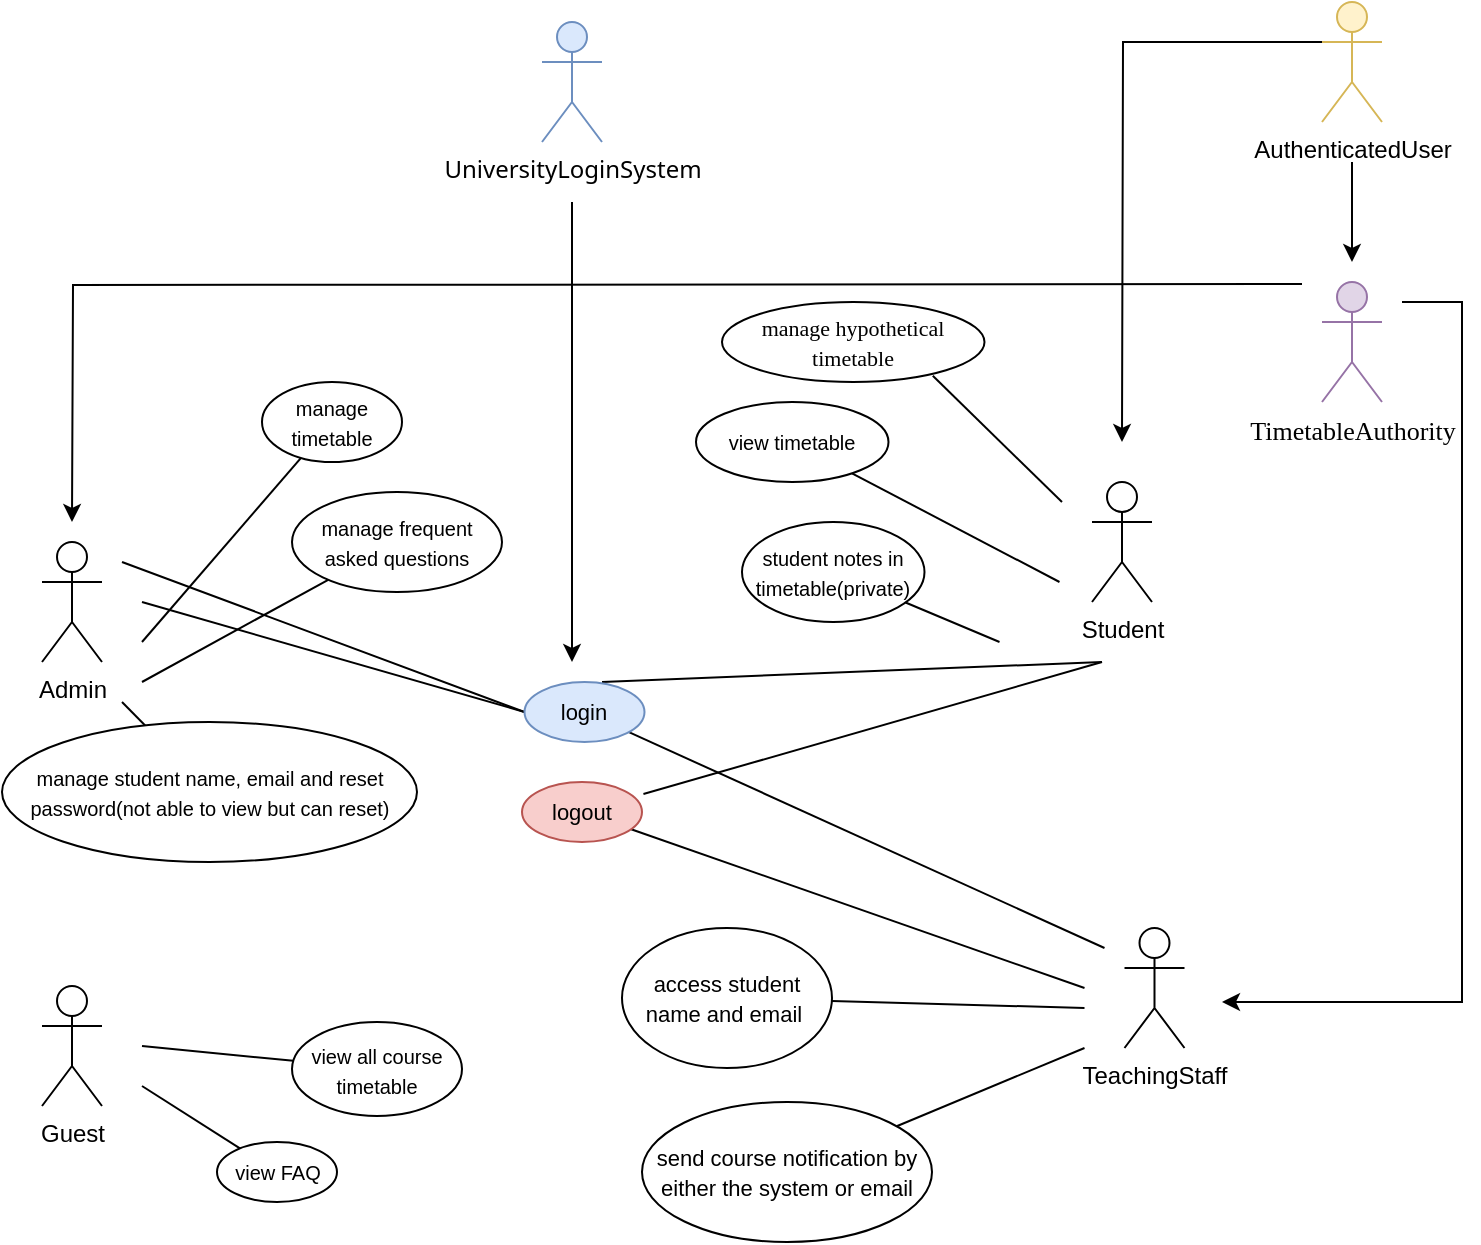 <mxfile version="26.0.10">
  <diagram name="Page-1" id="ditq6TT-ULRenWaYCBOm">
    <mxGraphModel dx="1331" dy="1849" grid="1" gridSize="10" guides="1" tooltips="1" connect="1" arrows="1" fold="1" page="1" pageScale="1" pageWidth="850" pageHeight="1100" background="none" math="0" shadow="0">
      <root>
        <mxCell id="0" />
        <mxCell id="1" parent="0" />
        <mxCell id="n8QMbI-Mnah7mbgpFxKV-7" value="Admin" style="shape=umlActor;verticalLabelPosition=bottom;verticalAlign=top;html=1;" parent="1" vertex="1">
          <mxGeometry x="110" y="190" width="30" height="60" as="geometry" />
        </mxCell>
        <mxCell id="n8QMbI-Mnah7mbgpFxKV-12" value="" style="endArrow=none;html=1;rounded=0;entryX=0;entryY=0.5;entryDx=0;entryDy=0;" parent="1" target="n8QMbI-Mnah7mbgpFxKV-41" edge="1">
          <mxGeometry width="50" height="50" relative="1" as="geometry">
            <mxPoint x="150" y="200" as="sourcePoint" />
            <mxPoint x="183" y="130" as="targetPoint" />
          </mxGeometry>
        </mxCell>
        <mxCell id="n8QMbI-Mnah7mbgpFxKV-14" value="" style="endArrow=none;html=1;rounded=0;entryX=0;entryY=0.5;entryDx=0;entryDy=0;" parent="1" target="n8QMbI-Mnah7mbgpFxKV-41" edge="1">
          <mxGeometry width="50" height="50" relative="1" as="geometry">
            <mxPoint x="160" y="220" as="sourcePoint" />
            <mxPoint x="209.524" y="168.524" as="targetPoint" />
          </mxGeometry>
        </mxCell>
        <mxCell id="n8QMbI-Mnah7mbgpFxKV-16" value="" style="endArrow=none;html=1;rounded=0;" parent="1" target="n8QMbI-Mnah7mbgpFxKV-17" edge="1">
          <mxGeometry width="50" height="50" relative="1" as="geometry">
            <mxPoint x="160" y="240" as="sourcePoint" />
            <mxPoint x="210" y="280" as="targetPoint" />
          </mxGeometry>
        </mxCell>
        <mxCell id="n8QMbI-Mnah7mbgpFxKV-17" value="&lt;span style=&quot;font-size: 10px;&quot;&gt;manage timetable&lt;/span&gt;" style="ellipse;whiteSpace=wrap;html=1;" parent="1" vertex="1">
          <mxGeometry x="220" y="110" width="70" height="40" as="geometry" />
        </mxCell>
        <mxCell id="n8QMbI-Mnah7mbgpFxKV-18" value="Student" style="shape=umlActor;verticalLabelPosition=bottom;verticalAlign=top;html=1;" parent="1" vertex="1">
          <mxGeometry x="635" y="160" width="30" height="60" as="geometry" />
        </mxCell>
        <mxCell id="n8QMbI-Mnah7mbgpFxKV-19" value="" style="endArrow=none;html=1;rounded=0;entryX=0.646;entryY=0;entryDx=0;entryDy=0;entryPerimeter=0;" parent="1" target="n8QMbI-Mnah7mbgpFxKV-41" edge="1">
          <mxGeometry width="50" height="50" relative="1" as="geometry">
            <mxPoint x="640" y="250" as="sourcePoint" />
            <mxPoint x="489.931" y="132.323" as="targetPoint" />
          </mxGeometry>
        </mxCell>
        <mxCell id="n8QMbI-Mnah7mbgpFxKV-21" value="" style="endArrow=none;html=1;rounded=0;entryX=1.012;entryY=0.201;entryDx=0;entryDy=0;entryPerimeter=0;" parent="1" target="n8QMbI-Mnah7mbgpFxKV-43" edge="1">
          <mxGeometry width="50" height="50" relative="1" as="geometry">
            <mxPoint x="640" y="250" as="sourcePoint" />
            <mxPoint x="565.003" y="270.0" as="targetPoint" />
          </mxGeometry>
        </mxCell>
        <mxCell id="n8QMbI-Mnah7mbgpFxKV-23" value="" style="endArrow=none;html=1;rounded=0;" parent="1" target="n8QMbI-Mnah7mbgpFxKV-24" edge="1">
          <mxGeometry width="50" height="50" relative="1" as="geometry">
            <mxPoint x="618.75" y="210" as="sourcePoint" />
            <mxPoint x="461.25" y="260" as="targetPoint" />
          </mxGeometry>
        </mxCell>
        <mxCell id="n8QMbI-Mnah7mbgpFxKV-24" value="&lt;font style=&quot;font-size: 10px;&quot;&gt;view timetable&lt;/font&gt;" style="ellipse;whiteSpace=wrap;html=1;" parent="1" vertex="1">
          <mxGeometry x="437" y="120" width="96.25" height="40" as="geometry" />
        </mxCell>
        <mxCell id="n8QMbI-Mnah7mbgpFxKV-32" value="Guest" style="shape=umlActor;verticalLabelPosition=bottom;verticalAlign=top;html=1;" parent="1" vertex="1">
          <mxGeometry x="110" y="412" width="30" height="60" as="geometry" />
        </mxCell>
        <mxCell id="n8QMbI-Mnah7mbgpFxKV-35" value="" style="endArrow=none;html=1;rounded=0;" parent="1" target="n8QMbI-Mnah7mbgpFxKV-36" edge="1">
          <mxGeometry width="50" height="50" relative="1" as="geometry">
            <mxPoint x="160" y="442" as="sourcePoint" />
            <mxPoint x="215" y="462" as="targetPoint" />
          </mxGeometry>
        </mxCell>
        <mxCell id="n8QMbI-Mnah7mbgpFxKV-36" value="&lt;font style=&quot;font-size: 10px;&quot;&gt;view all course timetable&lt;/font&gt;" style="ellipse;whiteSpace=wrap;html=1;" parent="1" vertex="1">
          <mxGeometry x="235" y="430" width="85" height="47" as="geometry" />
        </mxCell>
        <mxCell id="n8QMbI-Mnah7mbgpFxKV-37" value="" style="endArrow=none;html=1;rounded=0;" parent="1" target="n8QMbI-Mnah7mbgpFxKV-38" edge="1">
          <mxGeometry width="50" height="50" relative="1" as="geometry">
            <mxPoint x="160" y="462" as="sourcePoint" />
            <mxPoint x="210" y="502" as="targetPoint" />
          </mxGeometry>
        </mxCell>
        <mxCell id="n8QMbI-Mnah7mbgpFxKV-38" value="&lt;font style=&quot;font-size: 10px;&quot;&gt;view FAQ&lt;/font&gt;" style="ellipse;whiteSpace=wrap;html=1;" parent="1" vertex="1">
          <mxGeometry x="197.5" y="490" width="60" height="30" as="geometry" />
        </mxCell>
        <mxCell id="n8QMbI-Mnah7mbgpFxKV-39" value="TeachingSta&lt;span style=&quot;background-color: transparent; color: light-dark(rgb(0, 0, 0), rgb(255, 255, 255));&quot;&gt;ff&lt;/span&gt;" style="shape=umlActor;verticalLabelPosition=bottom;verticalAlign=top;html=1;" parent="1" vertex="1">
          <mxGeometry x="651.25" y="383" width="30" height="60" as="geometry" />
        </mxCell>
        <mxCell id="n8QMbI-Mnah7mbgpFxKV-40" value="" style="endArrow=none;html=1;rounded=0;" parent="1" target="n8QMbI-Mnah7mbgpFxKV-41" edge="1">
          <mxGeometry width="50" height="50" relative="1" as="geometry">
            <mxPoint x="641.25" y="393" as="sourcePoint" />
            <mxPoint x="425" y="400" as="targetPoint" />
          </mxGeometry>
        </mxCell>
        <mxCell id="n8QMbI-Mnah7mbgpFxKV-41" value="&lt;font style=&quot;font-size: 11px;&quot;&gt;login&lt;/font&gt;" style="ellipse;whiteSpace=wrap;html=1;fillColor=#dae8fc;strokeColor=#6c8ebf;" parent="1" vertex="1">
          <mxGeometry x="351.25" y="260" width="60" height="30" as="geometry" />
        </mxCell>
        <mxCell id="n8QMbI-Mnah7mbgpFxKV-42" value="" style="endArrow=none;html=1;rounded=0;" parent="1" target="n8QMbI-Mnah7mbgpFxKV-43" edge="1">
          <mxGeometry width="50" height="50" relative="1" as="geometry">
            <mxPoint x="631.25" y="413" as="sourcePoint" />
            <mxPoint x="440" y="450" as="targetPoint" />
          </mxGeometry>
        </mxCell>
        <mxCell id="n8QMbI-Mnah7mbgpFxKV-43" value="&lt;font style=&quot;font-size: 11px;&quot;&gt;logout&lt;/font&gt;" style="ellipse;whiteSpace=wrap;html=1;fillColor=#f8cecc;strokeColor=#b85450;" parent="1" vertex="1">
          <mxGeometry x="350" y="310" width="60" height="30" as="geometry" />
        </mxCell>
        <mxCell id="n8QMbI-Mnah7mbgpFxKV-44" value="" style="endArrow=none;html=1;rounded=0;" parent="1" target="n8QMbI-Mnah7mbgpFxKV-45" edge="1">
          <mxGeometry width="50" height="50" relative="1" as="geometry">
            <mxPoint x="631.25" y="423" as="sourcePoint" />
            <mxPoint x="435" y="490" as="targetPoint" />
          </mxGeometry>
        </mxCell>
        <mxCell id="n8QMbI-Mnah7mbgpFxKV-45" value="&lt;span style=&quot;font-size: 11px;&quot;&gt;access student name and email&amp;nbsp;&lt;/span&gt;" style="ellipse;whiteSpace=wrap;html=1;" parent="1" vertex="1">
          <mxGeometry x="400" y="383" width="105" height="70" as="geometry" />
        </mxCell>
        <mxCell id="7FpSeeh1Pcn80eOHS-ui-1" value="" style="endArrow=none;html=1;rounded=0;" parent="1" target="7FpSeeh1Pcn80eOHS-ui-2" edge="1">
          <mxGeometry width="50" height="50" relative="1" as="geometry">
            <mxPoint x="160" y="260" as="sourcePoint" />
            <mxPoint x="215" y="335" as="targetPoint" />
          </mxGeometry>
        </mxCell>
        <mxCell id="7FpSeeh1Pcn80eOHS-ui-2" value="&lt;span style=&quot;font-size: 10px;&quot;&gt;manage frequent asked questions&lt;/span&gt;" style="ellipse;whiteSpace=wrap;html=1;" parent="1" vertex="1">
          <mxGeometry x="235" y="165" width="105" height="50" as="geometry" />
        </mxCell>
        <mxCell id="7FpSeeh1Pcn80eOHS-ui-4" value="" style="endArrow=none;html=1;rounded=0;" parent="1" target="7FpSeeh1Pcn80eOHS-ui-5" edge="1">
          <mxGeometry width="50" height="50" relative="1" as="geometry">
            <mxPoint x="150" y="270" as="sourcePoint" />
            <mxPoint x="195" y="395" as="targetPoint" />
          </mxGeometry>
        </mxCell>
        <mxCell id="7FpSeeh1Pcn80eOHS-ui-5" value="&lt;span style=&quot;font-size: 10px;&quot;&gt;manage student name, email and reset password(not able to view but can reset)&lt;/span&gt;" style="ellipse;whiteSpace=wrap;html=1;" parent="1" vertex="1">
          <mxGeometry x="90" y="280" width="207.5" height="70" as="geometry" />
        </mxCell>
        <mxCell id="7FpSeeh1Pcn80eOHS-ui-6" value="" style="endArrow=none;html=1;rounded=0;" parent="1" target="7FpSeeh1Pcn80eOHS-ui-7" edge="1">
          <mxGeometry width="50" height="50" relative="1" as="geometry">
            <mxPoint x="588.75" y="240" as="sourcePoint" />
            <mxPoint x="461.25" y="320" as="targetPoint" />
          </mxGeometry>
        </mxCell>
        <mxCell id="7FpSeeh1Pcn80eOHS-ui-7" value="&lt;font style=&quot;font-size: 10px;&quot;&gt;student notes in timetable(private)&lt;/font&gt;" style="ellipse;whiteSpace=wrap;html=1;" parent="1" vertex="1">
          <mxGeometry x="460" y="180" width="91.25" height="50" as="geometry" />
        </mxCell>
        <mxCell id="7FpSeeh1Pcn80eOHS-ui-8" value="" style="endArrow=none;html=1;rounded=0;" parent="1" target="7FpSeeh1Pcn80eOHS-ui-9" edge="1">
          <mxGeometry width="50" height="50" relative="1" as="geometry">
            <mxPoint x="631.25" y="443" as="sourcePoint" />
            <mxPoint x="430" y="570" as="targetPoint" />
          </mxGeometry>
        </mxCell>
        <mxCell id="7FpSeeh1Pcn80eOHS-ui-9" value="&lt;span style=&quot;font-size: 11px;&quot;&gt;send course notification by either the system or email&lt;/span&gt;" style="ellipse;whiteSpace=wrap;html=1;" parent="1" vertex="1">
          <mxGeometry x="410" y="470" width="145" height="70" as="geometry" />
        </mxCell>
        <mxCell id="0s-m3opdATbj-b8ipt6M-9" value="&lt;font style=&quot;font-size: 11px;&quot;&gt;&lt;font style=&quot;&quot; face=&quot;Times New Roman, serif&quot;&gt;&lt;span style=&quot;white-space-collapse: preserve;&quot;&gt;manage &lt;/span&gt;&lt;/font&gt;&lt;span style=&quot;&quot; id=&quot;docs-internal-guid-d587b229-7fff-c661-2e65-e3b31a2396ec&quot;&gt;&lt;span style=&quot;font-family: &amp;quot;Times New Roman&amp;quot;, serif; background-color: transparent; font-variant-numeric: normal; font-variant-east-asian: normal; font-variant-alternates: normal; font-variant-position: normal; font-variant-emoji: normal; vertical-align: baseline; white-space-collapse: preserve;&quot;&gt;hypothetical timetable&lt;/span&gt;&lt;/span&gt;&lt;/font&gt;" style="ellipse;whiteSpace=wrap;html=1;" parent="1" vertex="1">
          <mxGeometry x="450" y="70" width="131.25" height="40" as="geometry" />
        </mxCell>
        <mxCell id="0s-m3opdATbj-b8ipt6M-10" value="" style="endArrow=none;html=1;rounded=0;entryX=0.803;entryY=0.923;entryDx=0;entryDy=0;entryPerimeter=0;" parent="1" target="0s-m3opdATbj-b8ipt6M-9" edge="1">
          <mxGeometry width="50" height="50" relative="1" as="geometry">
            <mxPoint x="620" y="170" as="sourcePoint" />
            <mxPoint x="660" y="120" as="targetPoint" />
          </mxGeometry>
        </mxCell>
        <mxCell id="jjJ54RiIyIKL-bKRmAc7-5" style="edgeStyle=orthogonalEdgeStyle;rounded=0;orthogonalLoop=1;jettySize=auto;html=1;" parent="1" edge="1">
          <mxGeometry relative="1" as="geometry">
            <mxPoint x="125" y="180" as="targetPoint" />
            <mxPoint x="740" y="61" as="sourcePoint" />
          </mxGeometry>
        </mxCell>
        <mxCell id="jjJ54RiIyIKL-bKRmAc7-6" style="edgeStyle=orthogonalEdgeStyle;rounded=0;orthogonalLoop=1;jettySize=auto;html=1;" parent="1" edge="1">
          <mxGeometry relative="1" as="geometry">
            <mxPoint x="700.0" y="420" as="targetPoint" />
            <mxPoint x="790" y="70" as="sourcePoint" />
            <Array as="points">
              <mxPoint x="820" y="70" />
              <mxPoint x="820" y="420" />
            </Array>
          </mxGeometry>
        </mxCell>
        <mxCell id="TRIF5FPoitYvSW9TjJ1p-8" style="edgeStyle=orthogonalEdgeStyle;rounded=0;orthogonalLoop=1;jettySize=auto;html=1;exitX=0;exitY=0.333;exitDx=0;exitDy=0;exitPerimeter=0;" edge="1" parent="1" source="jjJ54RiIyIKL-bKRmAc7-1">
          <mxGeometry relative="1" as="geometry">
            <mxPoint x="650" y="140" as="targetPoint" />
          </mxGeometry>
        </mxCell>
        <mxCell id="TRIF5FPoitYvSW9TjJ1p-9" style="edgeStyle=orthogonalEdgeStyle;rounded=0;orthogonalLoop=1;jettySize=auto;html=1;" edge="1" parent="1">
          <mxGeometry relative="1" as="geometry">
            <mxPoint x="765" y="50" as="targetPoint" />
            <mxPoint x="765" as="sourcePoint" />
          </mxGeometry>
        </mxCell>
        <mxCell id="jjJ54RiIyIKL-bKRmAc7-1" value="AuthenticatedUser" style="shape=umlActor;verticalLabelPosition=bottom;verticalAlign=top;html=1;outlineConnect=0;fillColor=#fff2cc;strokeColor=#d6b656;shadow=0;" parent="1" vertex="1">
          <mxGeometry x="750" y="-80" width="30" height="60" as="geometry" />
        </mxCell>
        <mxCell id="TRIF5FPoitYvSW9TjJ1p-1" value="&lt;span id=&quot;docs-internal-guid-e3b1e39f-7fff-0d2e-9f1d-73a2b0bd3da3&quot;&gt;&lt;span style=&quot;font-family: &amp;quot;Times New Roman&amp;quot;, serif; background-color: transparent; font-variant-numeric: normal; font-variant-east-asian: normal; font-variant-alternates: normal; font-variant-position: normal; font-variant-emoji: normal; vertical-align: baseline; white-space: pre-wrap;&quot;&gt;&lt;font style=&quot;font-size: 13px;&quot;&gt;TimetableAuthority&lt;/font&gt;&lt;/span&gt;&lt;/span&gt;" style="shape=umlActor;verticalLabelPosition=bottom;verticalAlign=top;html=1;outlineConnect=0;fillColor=#e1d5e7;strokeColor=#9673a6;" vertex="1" parent="1">
          <mxGeometry x="750" y="60" width="30" height="60" as="geometry" />
        </mxCell>
        <mxCell id="TRIF5FPoitYvSW9TjJ1p-11" style="edgeStyle=orthogonalEdgeStyle;rounded=0;orthogonalLoop=1;jettySize=auto;html=1;" edge="1" parent="1">
          <mxGeometry relative="1" as="geometry">
            <mxPoint x="375" y="250" as="targetPoint" />
            <mxPoint x="375" y="20" as="sourcePoint" />
          </mxGeometry>
        </mxCell>
        <mxCell id="TRIF5FPoitYvSW9TjJ1p-10" value="&lt;span style=&quot;font-family: &amp;quot;gg sans&amp;quot;, &amp;quot;Noto Sans&amp;quot;, &amp;quot;Helvetica Neue&amp;quot;, Helvetica, Arial, sans-serif; text-align: left; white-space: break-spaces;&quot;&gt;&lt;font style=&quot;color: rgb(0, 0, 0);&quot;&gt;UniversityLoginSystem&lt;/font&gt;&lt;/span&gt;" style="shape=umlActor;verticalLabelPosition=bottom;verticalAlign=top;html=1;outlineConnect=0;fillColor=#dae8fc;strokeColor=#6c8ebf;shadow=0;" vertex="1" parent="1">
          <mxGeometry x="360" y="-70" width="30" height="60" as="geometry" />
        </mxCell>
      </root>
    </mxGraphModel>
  </diagram>
</mxfile>
